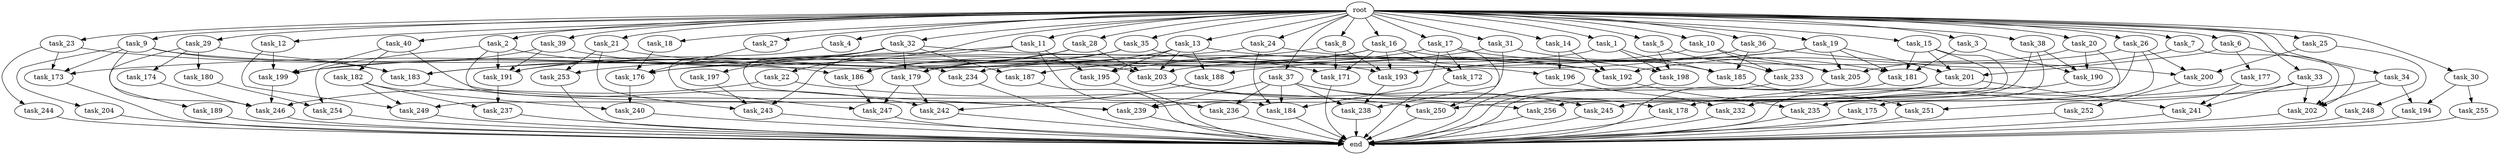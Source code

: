 digraph G {
  root [size="0.000000"];
  task_11 [size="1024.000000"];
  task_234 [size="1408749273088.000000"];
  task_239 [size="2276332666880.000000"];
  task_233 [size="352187318272.000000"];
  task_185 [size="1443109011456.000000"];
  task_2 [size="1024.000000"];
  task_21 [size="1024.000000"];
  task_193 [size="1271310319616.000000"];
  task_23 [size="1024.000000"];
  task_35 [size="1024.000000"];
  task_236 [size="1116691496960.000000"];
  task_33 [size="1024.000000"];
  task_256 [size="1005022347264.000000"];
  task_176 [size="936302870528.000000"];
  task_14 [size="1024.000000"];
  task_246 [size="1305670057984.000000"];
  task_178 [size="558345748480.000000"];
  task_3 [size="1024.000000"];
  task_249 [size="1322849927168.000000"];
  task_254 [size="1168231104512.000000"];
  task_196 [size="584115552256.000000"];
  task_187 [size="1717986918400.000000"];
  task_203 [size="1520418422784.000000"];
  task_28 [size="1024.000000"];
  task_201 [size="2104533975040.000000"];
  task_22 [size="1024.000000"];
  task_242 [size="721554505728.000000"];
  task_5 [size="1024.000000"];
  task_255 [size="695784701952.000000"];
  task_179 [size="3272765079552.000000"];
  task_173 [size="721554505728.000000"];
  task_243 [size="867583393792.000000"];
  task_183 [size="2113123909632.000000"];
  task_9 [size="1024.000000"];
  task_244 [size="549755813888.000000"];
  task_250 [size="1305670057984.000000"];
  task_27 [size="1024.000000"];
  task_238 [size="1829656068096.000000"];
  task_195 [size="1589137899520.000000"];
  task_20 [size="1024.000000"];
  task_182 [size="695784701952.000000"];
  task_199 [size="1709396983808.000000"];
  task_37 [size="1024.000000"];
  task_245 [size="1563368095744.000000"];
  task_194 [size="1554778161152.000000"];
  task_30 [size="1024.000000"];
  task_247 [size="1133871366144.000000"];
  task_204 [size="137438953472.000000"];
  task_200 [size="618475290624.000000"];
  task_252 [size="137438953472.000000"];
  task_40 [size="1024.000000"];
  task_186 [size="1477468749824.000000"];
  task_172 [size="893353197568.000000"];
  task_198 [size="798863917056.000000"];
  task_251 [size="936302870528.000000"];
  task_205 [size="1855425871872.000000"];
  task_175 [size="549755813888.000000"];
  task_202 [size="2551210573824.000000"];
  task_8 [size="1024.000000"];
  task_191 [size="1005022347264.000000"];
  task_188 [size="1408749273088.000000"];
  task_24 [size="1024.000000"];
  task_232 [size="558345748480.000000"];
  task_31 [size="1024.000000"];
  task_12 [size="1024.000000"];
  task_32 [size="1024.000000"];
  task_189 [size="420906795008.000000"];
  task_171 [size="1279900254208.000000"];
  end [size="0.000000"];
  task_10 [size="1024.000000"];
  task_29 [size="1024.000000"];
  task_241 [size="970662608896.000000"];
  task_1 [size="1024.000000"];
  task_34 [size="1024.000000"];
  task_192 [size="2963527434240.000000"];
  task_4 [size="1024.000000"];
  task_13 [size="1024.000000"];
  task_36 [size="1024.000000"];
  task_235 [size="1314259992576.000000"];
  task_16 [size="1024.000000"];
  task_181 [size="2138893713408.000000"];
  task_15 [size="1024.000000"];
  task_39 [size="1024.000000"];
  task_174 [size="420906795008.000000"];
  task_253 [size="730144440320.000000"];
  task_248 [size="34359738368.000000"];
  task_18 [size="1024.000000"];
  task_26 [size="1024.000000"];
  task_180 [size="420906795008.000000"];
  task_25 [size="1024.000000"];
  task_19 [size="1024.000000"];
  task_197 [size="858993459200.000000"];
  task_38 [size="1024.000000"];
  task_184 [size="2010044694528.000000"];
  task_17 [size="1024.000000"];
  task_190 [size="1305670057984.000000"];
  task_237 [size="910533066752.000000"];
  task_240 [size="1391569403904.000000"];
  task_6 [size="1024.000000"];
  task_7 [size="1024.000000"];
  task_177 [size="858993459200.000000"];

  root -> task_11 [size="1.000000"];
  root -> task_28 [size="1.000000"];
  root -> task_10 [size="1.000000"];
  root -> task_20 [size="1.000000"];
  root -> task_2 [size="1.000000"];
  root -> task_4 [size="1.000000"];
  root -> task_13 [size="1.000000"];
  root -> task_39 [size="1.000000"];
  root -> task_21 [size="1.000000"];
  root -> task_40 [size="1.000000"];
  root -> task_16 [size="1.000000"];
  root -> task_22 [size="1.000000"];
  root -> task_15 [size="1.000000"];
  root -> task_36 [size="1.000000"];
  root -> task_33 [size="1.000000"];
  root -> task_1 [size="1.000000"];
  root -> task_5 [size="1.000000"];
  root -> task_14 [size="1.000000"];
  root -> task_18 [size="1.000000"];
  root -> task_26 [size="1.000000"];
  root -> task_6 [size="1.000000"];
  root -> task_25 [size="1.000000"];
  root -> task_24 [size="1.000000"];
  root -> task_9 [size="1.000000"];
  root -> task_23 [size="1.000000"];
  root -> task_3 [size="1.000000"];
  root -> task_19 [size="1.000000"];
  root -> task_27 [size="1.000000"];
  root -> task_35 [size="1.000000"];
  root -> task_38 [size="1.000000"];
  root -> task_17 [size="1.000000"];
  root -> task_31 [size="1.000000"];
  root -> task_12 [size="1.000000"];
  root -> task_32 [size="1.000000"];
  root -> task_34 [size="1.000000"];
  root -> task_37 [size="1.000000"];
  root -> task_30 [size="1.000000"];
  root -> task_8 [size="1.000000"];
  root -> task_7 [size="1.000000"];
  root -> task_29 [size="1.000000"];
  task_11 -> task_183 [size="679477248.000000"];
  task_11 -> task_243 [size="679477248.000000"];
  task_11 -> task_195 [size="679477248.000000"];
  task_11 -> task_236 [size="679477248.000000"];
  task_234 -> end [size="1.000000"];
  task_239 -> end [size="1.000000"];
  task_233 -> end [size="1.000000"];
  task_185 -> task_251 [size="75497472.000000"];
  task_2 -> task_191 [size="838860800.000000"];
  task_2 -> task_234 [size="838860800.000000"];
  task_2 -> task_239 [size="838860800.000000"];
  task_2 -> task_254 [size="838860800.000000"];
  task_21 -> task_196 [size="33554432.000000"];
  task_21 -> task_243 [size="33554432.000000"];
  task_21 -> task_253 [size="33554432.000000"];
  task_193 -> task_238 [size="536870912.000000"];
  task_23 -> task_186 [size="536870912.000000"];
  task_23 -> task_173 [size="536870912.000000"];
  task_23 -> task_244 [size="536870912.000000"];
  task_35 -> task_179 [size="679477248.000000"];
  task_35 -> task_171 [size="679477248.000000"];
  task_35 -> task_253 [size="679477248.000000"];
  task_236 -> end [size="1.000000"];
  task_33 -> task_241 [size="134217728.000000"];
  task_33 -> task_202 [size="134217728.000000"];
  task_33 -> task_178 [size="134217728.000000"];
  task_256 -> end [size="1.000000"];
  task_176 -> task_240 [size="679477248.000000"];
  task_14 -> task_196 [size="536870912.000000"];
  task_14 -> task_192 [size="536870912.000000"];
  task_246 -> end [size="1.000000"];
  task_178 -> end [size="1.000000"];
  task_3 -> task_181 [size="838860800.000000"];
  task_3 -> task_190 [size="838860800.000000"];
  task_249 -> end [size="1.000000"];
  task_254 -> end [size="1.000000"];
  task_196 -> task_232 [size="411041792.000000"];
  task_187 -> end [size="1.000000"];
  task_203 -> task_245 [size="301989888.000000"];
  task_203 -> task_256 [size="301989888.000000"];
  task_28 -> task_186 [size="33554432.000000"];
  task_28 -> task_191 [size="33554432.000000"];
  task_28 -> task_203 [size="33554432.000000"];
  task_201 -> task_250 [size="134217728.000000"];
  task_201 -> task_241 [size="134217728.000000"];
  task_201 -> task_239 [size="134217728.000000"];
  task_22 -> task_250 [size="301989888.000000"];
  task_22 -> task_246 [size="301989888.000000"];
  task_242 -> end [size="1.000000"];
  task_5 -> task_233 [size="209715200.000000"];
  task_5 -> task_198 [size="209715200.000000"];
  task_255 -> end [size="1.000000"];
  task_179 -> task_242 [size="134217728.000000"];
  task_179 -> task_247 [size="134217728.000000"];
  task_173 -> end [size="1.000000"];
  task_243 -> end [size="1.000000"];
  task_183 -> task_242 [size="536870912.000000"];
  task_9 -> task_193 [size="134217728.000000"];
  task_9 -> task_173 [size="134217728.000000"];
  task_9 -> task_204 [size="134217728.000000"];
  task_9 -> task_246 [size="134217728.000000"];
  task_9 -> task_183 [size="134217728.000000"];
  task_244 -> end [size="1.000000"];
  task_250 -> end [size="1.000000"];
  task_27 -> task_176 [size="33554432.000000"];
  task_238 -> end [size="1.000000"];
  task_195 -> end [size="1.000000"];
  task_20 -> task_205 [size="301989888.000000"];
  task_20 -> task_235 [size="301989888.000000"];
  task_20 -> task_190 [size="301989888.000000"];
  task_182 -> task_249 [size="679477248.000000"];
  task_182 -> task_237 [size="679477248.000000"];
  task_182 -> task_240 [size="679477248.000000"];
  task_199 -> task_246 [size="536870912.000000"];
  task_37 -> task_238 [size="411041792.000000"];
  task_37 -> task_239 [size="411041792.000000"];
  task_37 -> task_178 [size="411041792.000000"];
  task_37 -> task_245 [size="411041792.000000"];
  task_37 -> task_236 [size="411041792.000000"];
  task_37 -> task_184 [size="411041792.000000"];
  task_245 -> end [size="1.000000"];
  task_194 -> end [size="1.000000"];
  task_30 -> task_255 [size="679477248.000000"];
  task_30 -> task_194 [size="679477248.000000"];
  task_247 -> end [size="1.000000"];
  task_204 -> end [size="1.000000"];
  task_200 -> task_252 [size="134217728.000000"];
  task_252 -> end [size="1.000000"];
  task_40 -> task_199 [size="679477248.000000"];
  task_40 -> task_182 [size="679477248.000000"];
  task_40 -> task_184 [size="679477248.000000"];
  task_186 -> task_247 [size="134217728.000000"];
  task_172 -> end [size="1.000000"];
  task_198 -> end [size="1.000000"];
  task_251 -> end [size="1.000000"];
  task_205 -> end [size="1.000000"];
  task_175 -> end [size="1.000000"];
  task_202 -> end [size="1.000000"];
  task_8 -> task_193 [size="536870912.000000"];
  task_8 -> task_171 [size="536870912.000000"];
  task_8 -> task_176 [size="536870912.000000"];
  task_191 -> task_237 [size="209715200.000000"];
  task_188 -> task_242 [size="33554432.000000"];
  task_24 -> task_173 [size="33554432.000000"];
  task_24 -> task_198 [size="33554432.000000"];
  task_24 -> task_184 [size="33554432.000000"];
  task_232 -> end [size="1.000000"];
  task_31 -> task_238 [size="838860800.000000"];
  task_31 -> task_185 [size="838860800.000000"];
  task_31 -> task_187 [size="838860800.000000"];
  task_12 -> task_199 [size="75497472.000000"];
  task_12 -> task_249 [size="75497472.000000"];
  task_32 -> task_179 [size="838860800.000000"];
  task_32 -> task_239 [size="838860800.000000"];
  task_32 -> task_183 [size="838860800.000000"];
  task_32 -> task_192 [size="838860800.000000"];
  task_32 -> task_199 [size="838860800.000000"];
  task_32 -> task_197 [size="838860800.000000"];
  task_32 -> task_187 [size="838860800.000000"];
  task_189 -> end [size="1.000000"];
  task_171 -> end [size="1.000000"];
  task_10 -> task_205 [size="134217728.000000"];
  task_10 -> task_176 [size="134217728.000000"];
  task_10 -> task_233 [size="134217728.000000"];
  task_29 -> task_180 [size="411041792.000000"];
  task_29 -> task_183 [size="411041792.000000"];
  task_29 -> task_174 [size="411041792.000000"];
  task_29 -> task_189 [size="411041792.000000"];
  task_241 -> end [size="1.000000"];
  task_1 -> task_234 [size="536870912.000000"];
  task_1 -> task_185 [size="536870912.000000"];
  task_1 -> task_198 [size="536870912.000000"];
  task_34 -> task_251 [size="838860800.000000"];
  task_34 -> task_202 [size="838860800.000000"];
  task_34 -> task_194 [size="838860800.000000"];
  task_192 -> task_235 [size="301989888.000000"];
  task_4 -> task_247 [size="838860800.000000"];
  task_13 -> task_179 [size="838860800.000000"];
  task_13 -> task_186 [size="838860800.000000"];
  task_13 -> task_195 [size="838860800.000000"];
  task_13 -> task_192 [size="838860800.000000"];
  task_13 -> task_188 [size="838860800.000000"];
  task_13 -> task_203 [size="838860800.000000"];
  task_36 -> task_195 [size="33554432.000000"];
  task_36 -> task_185 [size="33554432.000000"];
  task_36 -> task_200 [size="33554432.000000"];
  task_235 -> end [size="1.000000"];
  task_16 -> task_186 [size="33554432.000000"];
  task_16 -> task_191 [size="33554432.000000"];
  task_16 -> task_181 [size="33554432.000000"];
  task_16 -> task_172 [size="33554432.000000"];
  task_16 -> task_171 [size="33554432.000000"];
  task_16 -> task_193 [size="33554432.000000"];
  task_181 -> end [size="1.000000"];
  task_15 -> task_181 [size="679477248.000000"];
  task_15 -> task_256 [size="679477248.000000"];
  task_15 -> task_245 [size="679477248.000000"];
  task_15 -> task_201 [size="679477248.000000"];
  task_39 -> task_191 [size="75497472.000000"];
  task_39 -> task_199 [size="75497472.000000"];
  task_39 -> task_203 [size="75497472.000000"];
  task_174 -> task_246 [size="301989888.000000"];
  task_253 -> end [size="1.000000"];
  task_248 -> end [size="1.000000"];
  task_18 -> task_176 [size="209715200.000000"];
  task_26 -> task_175 [size="536870912.000000"];
  task_26 -> task_249 [size="536870912.000000"];
  task_26 -> task_200 [size="536870912.000000"];
  task_26 -> task_203 [size="536870912.000000"];
  task_180 -> task_254 [size="301989888.000000"];
  task_25 -> task_200 [size="33554432.000000"];
  task_25 -> task_248 [size="33554432.000000"];
  task_19 -> task_193 [size="536870912.000000"];
  task_19 -> task_205 [size="536870912.000000"];
  task_19 -> task_181 [size="536870912.000000"];
  task_19 -> task_188 [size="536870912.000000"];
  task_19 -> task_201 [size="536870912.000000"];
  task_197 -> task_243 [size="134217728.000000"];
  task_38 -> task_245 [size="134217728.000000"];
  task_38 -> task_190 [size="134217728.000000"];
  task_38 -> task_232 [size="134217728.000000"];
  task_184 -> end [size="1.000000"];
  task_17 -> task_172 [size="838860800.000000"];
  task_17 -> task_179 [size="838860800.000000"];
  task_17 -> task_205 [size="838860800.000000"];
  task_17 -> task_184 [size="838860800.000000"];
  task_17 -> task_250 [size="838860800.000000"];
  task_190 -> end [size="1.000000"];
  task_237 -> end [size="1.000000"];
  task_240 -> end [size="1.000000"];
  task_6 -> task_202 [size="838860800.000000"];
  task_6 -> task_177 [size="838860800.000000"];
  task_6 -> task_201 [size="838860800.000000"];
  task_7 -> task_202 [size="679477248.000000"];
  task_7 -> task_192 [size="679477248.000000"];
  task_177 -> task_235 [size="679477248.000000"];
  task_177 -> task_241 [size="679477248.000000"];
}
